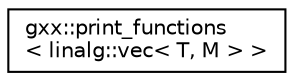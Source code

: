 digraph "Graphical Class Hierarchy"
{
  edge [fontname="Helvetica",fontsize="10",labelfontname="Helvetica",labelfontsize="10"];
  node [fontname="Helvetica",fontsize="10",shape=record];
  rankdir="LR";
  Node1 [label="gxx::print_functions\l\< linalg::vec\< T, M \> \>",height=0.2,width=0.4,color="black", fillcolor="white", style="filled",URL="$structgxx_1_1print__functions_3_01linalg_1_1vec_3_01T_00_01M_01_4_01_4.html"];
}
